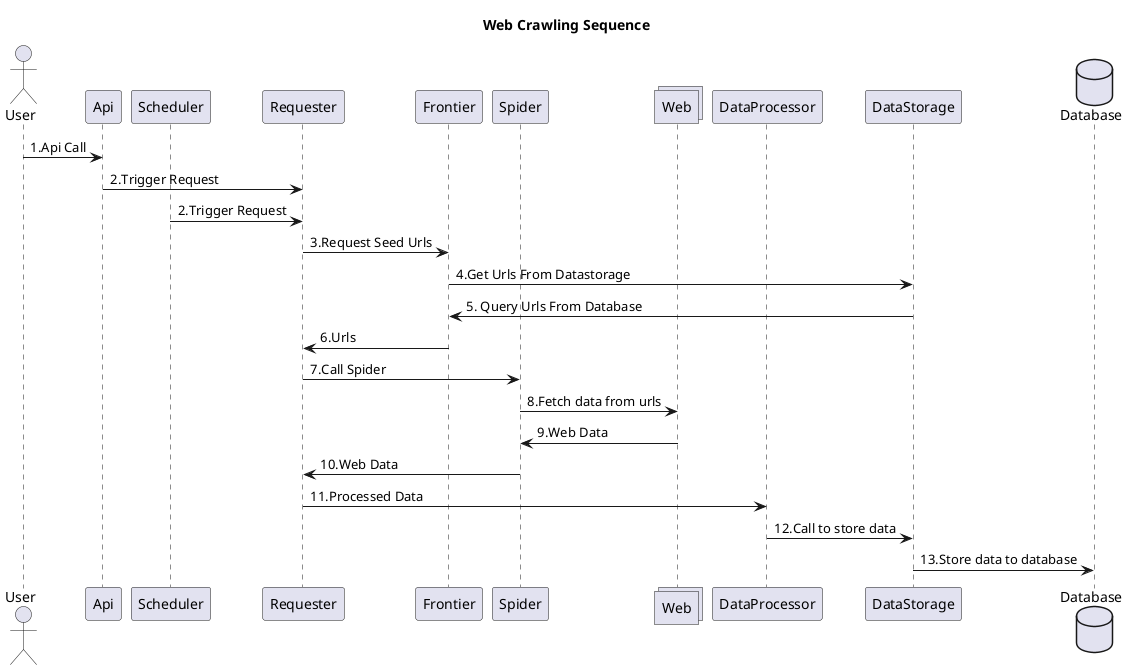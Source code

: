 @startuml "Web Crawling"
title Web Crawling Sequence
actor       User       as User
participant Api as API
participant Scheduler as Scheduler
participant Requester as Requester
participant Frontier as Frontier
participant Spider as Spider
collections Web as Web
Participant    DataProcessor    as DataProcessor
Participant    DataStorage    as DataStorage
database    Database    as Database

User -> API: 1.Api Call
API -> Requester: 2.Trigger Request
Scheduler -> Requester :2.Trigger Request
Requester -> Frontier :3.Request Seed Urls
Frontier -> DataStorage :4.Get Urls From Datastorage
DataStorage -> Frontier :5. Query Urls From Database
Frontier -> Requester :6.Urls
Requester -> Spider :7.Call Spider
Spider -> Web :8.Fetch data from urls

Web -> Spider :9.Web Data
Spider -> Requester :10.Web Data 
Requester -> DataProcessor :11.Processed Data
DataProcessor -> DataStorage :12.Call to store data
DataStorage -> Database :13.Store data to database

@enduml